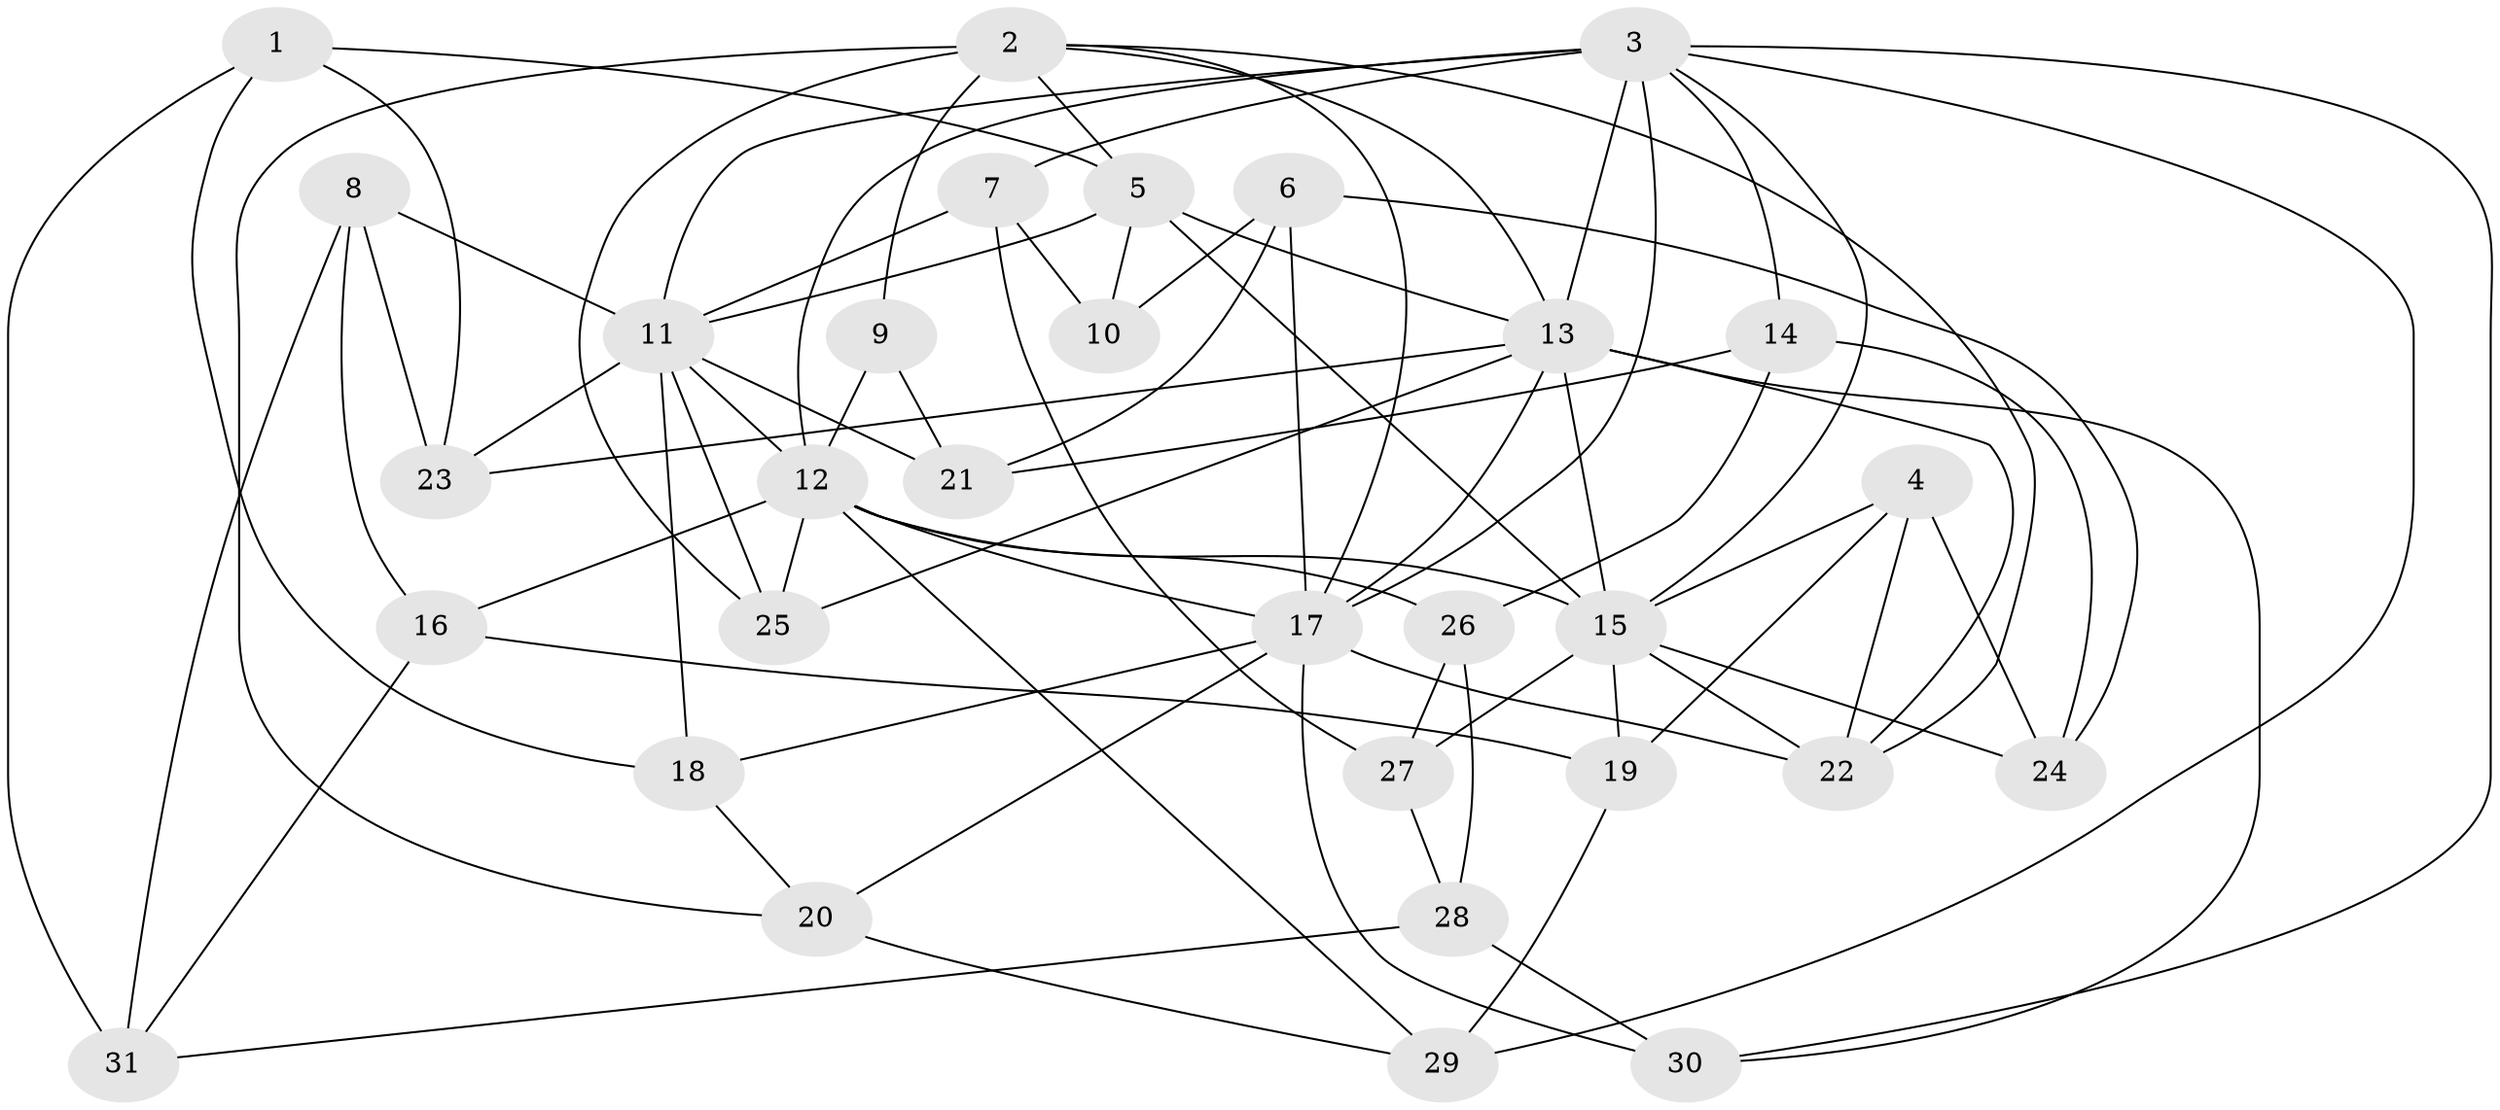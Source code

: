 // original degree distribution, {4: 1.0}
// Generated by graph-tools (version 1.1) at 2025/54/03/04/25 22:54:04]
// undirected, 31 vertices, 79 edges
graph export_dot {
  node [color=gray90,style=filled];
  1;
  2;
  3;
  4;
  5;
  6;
  7;
  8;
  9;
  10;
  11;
  12;
  13;
  14;
  15;
  16;
  17;
  18;
  19;
  20;
  21;
  22;
  23;
  24;
  25;
  26;
  27;
  28;
  29;
  30;
  31;
  1 -- 5 [weight=1.0];
  1 -- 18 [weight=1.0];
  1 -- 23 [weight=1.0];
  1 -- 31 [weight=1.0];
  2 -- 5 [weight=1.0];
  2 -- 9 [weight=2.0];
  2 -- 13 [weight=1.0];
  2 -- 17 [weight=1.0];
  2 -- 20 [weight=1.0];
  2 -- 22 [weight=1.0];
  2 -- 25 [weight=1.0];
  3 -- 7 [weight=1.0];
  3 -- 11 [weight=1.0];
  3 -- 12 [weight=1.0];
  3 -- 13 [weight=2.0];
  3 -- 14 [weight=1.0];
  3 -- 15 [weight=1.0];
  3 -- 17 [weight=1.0];
  3 -- 29 [weight=1.0];
  3 -- 30 [weight=1.0];
  4 -- 15 [weight=1.0];
  4 -- 19 [weight=1.0];
  4 -- 22 [weight=1.0];
  4 -- 24 [weight=1.0];
  5 -- 10 [weight=2.0];
  5 -- 11 [weight=1.0];
  5 -- 13 [weight=2.0];
  5 -- 15 [weight=1.0];
  6 -- 10 [weight=1.0];
  6 -- 17 [weight=1.0];
  6 -- 21 [weight=1.0];
  6 -- 24 [weight=1.0];
  7 -- 10 [weight=1.0];
  7 -- 11 [weight=1.0];
  7 -- 27 [weight=1.0];
  8 -- 11 [weight=1.0];
  8 -- 16 [weight=1.0];
  8 -- 23 [weight=1.0];
  8 -- 31 [weight=1.0];
  9 -- 12 [weight=1.0];
  9 -- 21 [weight=1.0];
  11 -- 12 [weight=2.0];
  11 -- 18 [weight=1.0];
  11 -- 21 [weight=1.0];
  11 -- 23 [weight=1.0];
  11 -- 25 [weight=1.0];
  12 -- 15 [weight=1.0];
  12 -- 16 [weight=1.0];
  12 -- 17 [weight=1.0];
  12 -- 25 [weight=1.0];
  12 -- 26 [weight=1.0];
  12 -- 29 [weight=1.0];
  13 -- 15 [weight=2.0];
  13 -- 17 [weight=1.0];
  13 -- 22 [weight=1.0];
  13 -- 23 [weight=1.0];
  13 -- 25 [weight=1.0];
  13 -- 30 [weight=1.0];
  14 -- 21 [weight=1.0];
  14 -- 24 [weight=1.0];
  14 -- 26 [weight=1.0];
  15 -- 19 [weight=1.0];
  15 -- 22 [weight=1.0];
  15 -- 24 [weight=1.0];
  15 -- 27 [weight=1.0];
  16 -- 19 [weight=1.0];
  16 -- 31 [weight=1.0];
  17 -- 18 [weight=1.0];
  17 -- 20 [weight=1.0];
  17 -- 22 [weight=2.0];
  17 -- 30 [weight=1.0];
  18 -- 20 [weight=1.0];
  19 -- 29 [weight=1.0];
  20 -- 29 [weight=1.0];
  26 -- 27 [weight=1.0];
  26 -- 28 [weight=1.0];
  27 -- 28 [weight=1.0];
  28 -- 30 [weight=1.0];
  28 -- 31 [weight=1.0];
}
